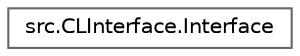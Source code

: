 digraph "Graphical Class Hierarchy"
{
 // LATEX_PDF_SIZE
  bgcolor="transparent";
  edge [fontname=Helvetica,fontsize=10,labelfontname=Helvetica,labelfontsize=10];
  node [fontname=Helvetica,fontsize=10,shape=box,height=0.2,width=0.4];
  rankdir="LR";
  Node0 [id="Node000000",label="src.CLInterface.Interface",height=0.2,width=0.4,color="grey40", fillcolor="white", style="filled",URL="$classsrc_1_1_c_l_interface_1_1_interface.html",tooltip=" "];
}
